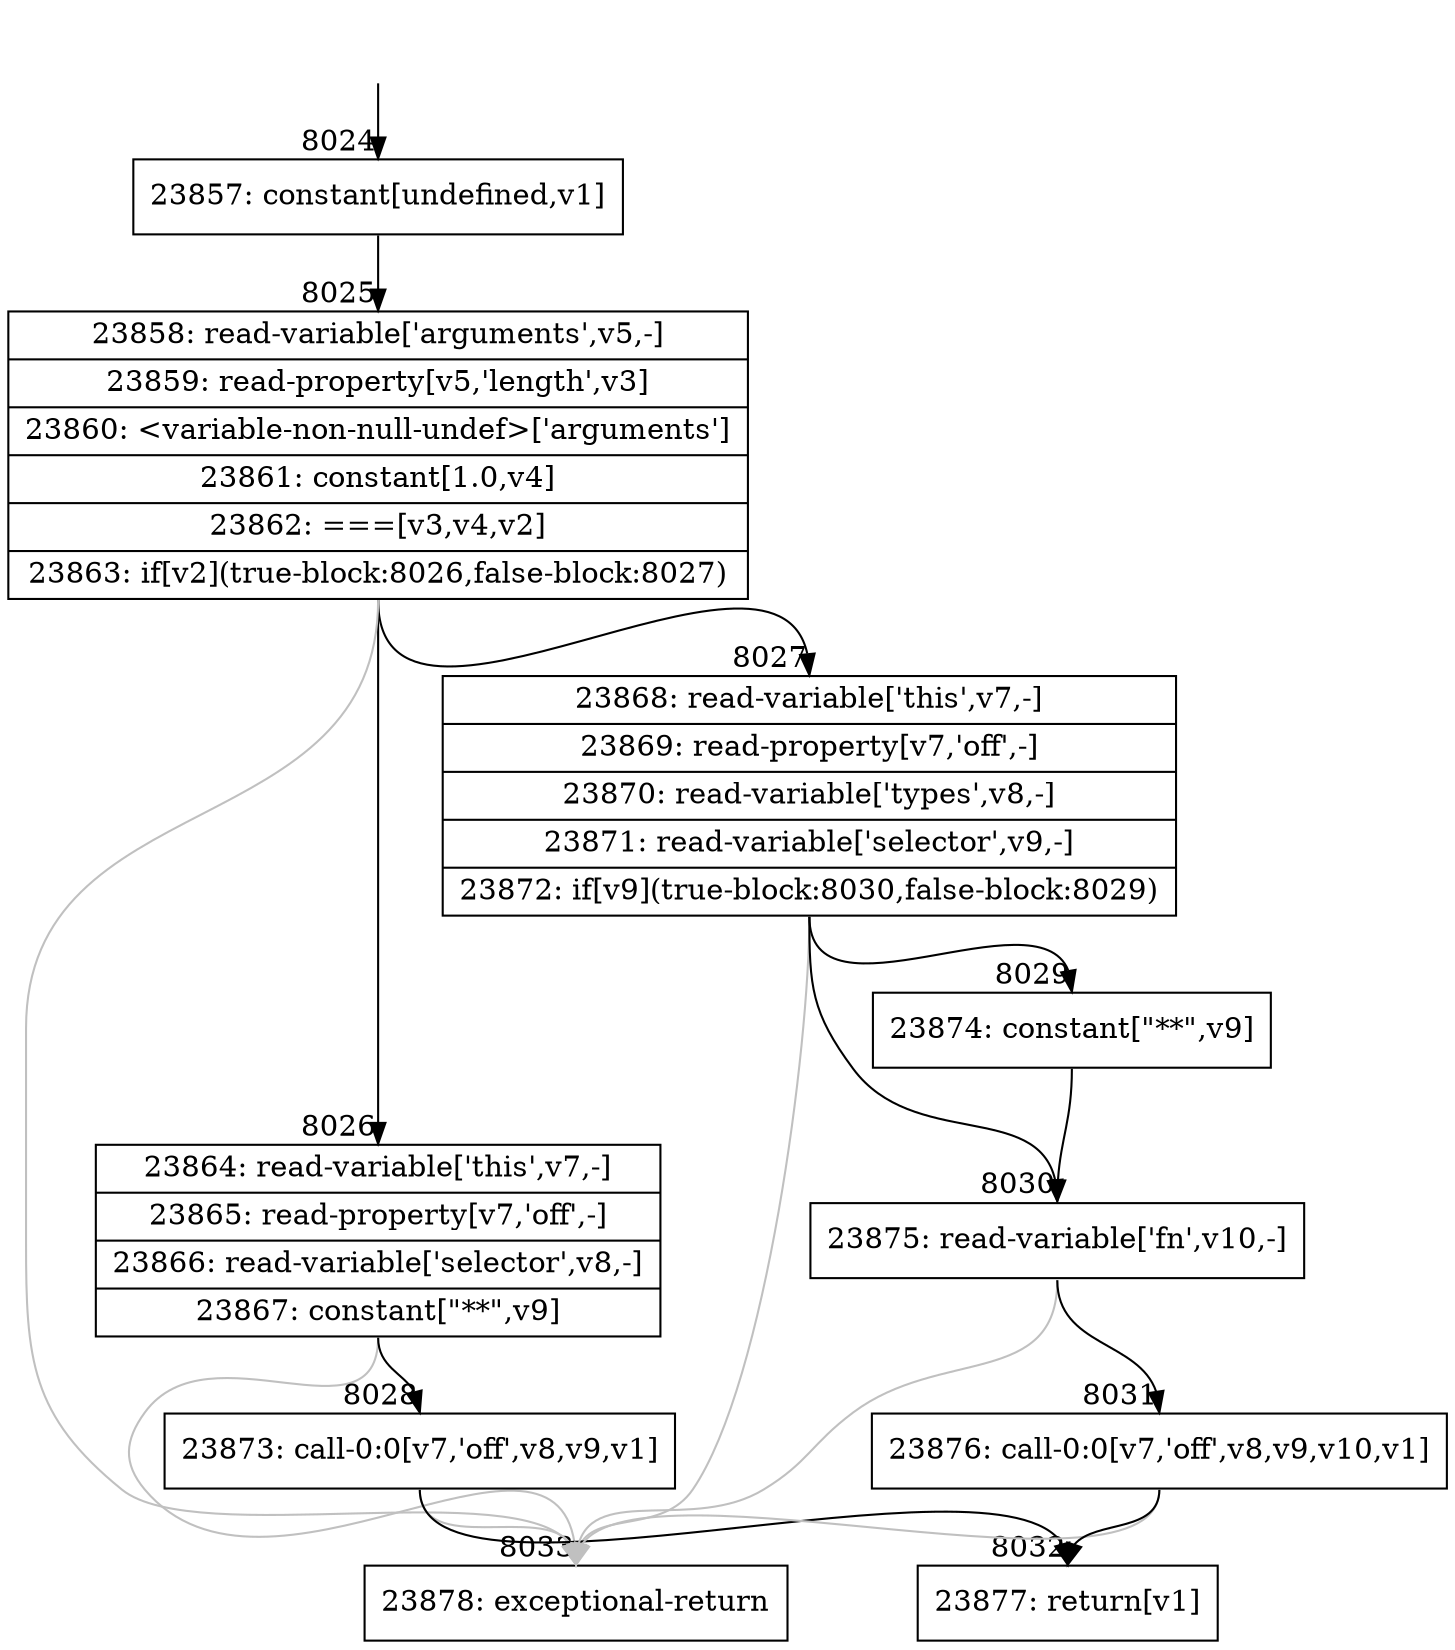 digraph {
rankdir="TD"
BB_entry501[shape=none,label=""];
BB_entry501 -> BB8024 [tailport=s, headport=n, headlabel="    8024"]
BB8024 [shape=record label="{23857: constant[undefined,v1]}" ] 
BB8024 -> BB8025 [tailport=s, headport=n, headlabel="      8025"]
BB8025 [shape=record label="{23858: read-variable['arguments',v5,-]|23859: read-property[v5,'length',v3]|23860: \<variable-non-null-undef\>['arguments']|23861: constant[1.0,v4]|23862: ===[v3,v4,v2]|23863: if[v2](true-block:8026,false-block:8027)}" ] 
BB8025 -> BB8026 [tailport=s, headport=n, headlabel="      8026"]
BB8025 -> BB8027 [tailport=s, headport=n, headlabel="      8027"]
BB8025 -> BB8033 [tailport=s, headport=n, color=gray, headlabel="      8033"]
BB8026 [shape=record label="{23864: read-variable['this',v7,-]|23865: read-property[v7,'off',-]|23866: read-variable['selector',v8,-]|23867: constant[\"**\",v9]}" ] 
BB8026 -> BB8028 [tailport=s, headport=n, headlabel="      8028"]
BB8026 -> BB8033 [tailport=s, headport=n, color=gray]
BB8027 [shape=record label="{23868: read-variable['this',v7,-]|23869: read-property[v7,'off',-]|23870: read-variable['types',v8,-]|23871: read-variable['selector',v9,-]|23872: if[v9](true-block:8030,false-block:8029)}" ] 
BB8027 -> BB8030 [tailport=s, headport=n, headlabel="      8030"]
BB8027 -> BB8029 [tailport=s, headport=n, headlabel="      8029"]
BB8027 -> BB8033 [tailport=s, headport=n, color=gray]
BB8028 [shape=record label="{23873: call-0:0[v7,'off',v8,v9,v1]}" ] 
BB8028 -> BB8032 [tailport=s, headport=n, headlabel="      8032"]
BB8028 -> BB8033 [tailport=s, headport=n, color=gray]
BB8029 [shape=record label="{23874: constant[\"**\",v9]}" ] 
BB8029 -> BB8030 [tailport=s, headport=n]
BB8030 [shape=record label="{23875: read-variable['fn',v10,-]}" ] 
BB8030 -> BB8031 [tailport=s, headport=n, headlabel="      8031"]
BB8030 -> BB8033 [tailport=s, headport=n, color=gray]
BB8031 [shape=record label="{23876: call-0:0[v7,'off',v8,v9,v10,v1]}" ] 
BB8031 -> BB8032 [tailport=s, headport=n]
BB8031 -> BB8033 [tailport=s, headport=n, color=gray]
BB8032 [shape=record label="{23877: return[v1]}" ] 
BB8033 [shape=record label="{23878: exceptional-return}" ] 
}
